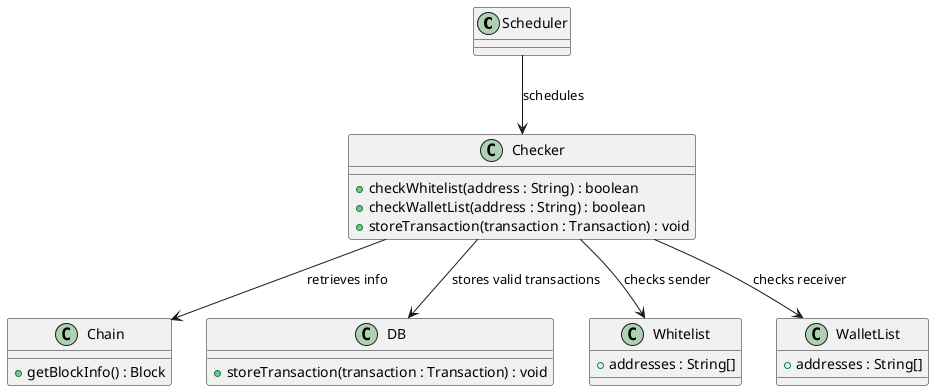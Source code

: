 @startuml
class Scheduler {
}

class Checker {
    +checkWhitelist(address : String) : boolean
    +checkWalletList(address : String) : boolean
    +storeTransaction(transaction : Transaction) : void
}

class Chain {
    +getBlockInfo() : Block
}

class DB {
    +storeTransaction(transaction : Transaction) : void
}

class Whitelist {
    +addresses : String[]
}

class WalletList {
    +addresses : String[]
}

Scheduler --> Checker : schedules
Checker --> Chain : retrieves info
Checker --> Whitelist : checks sender
Checker --> WalletList : checks receiver
Checker --> DB : stores valid transactions
@enduml
